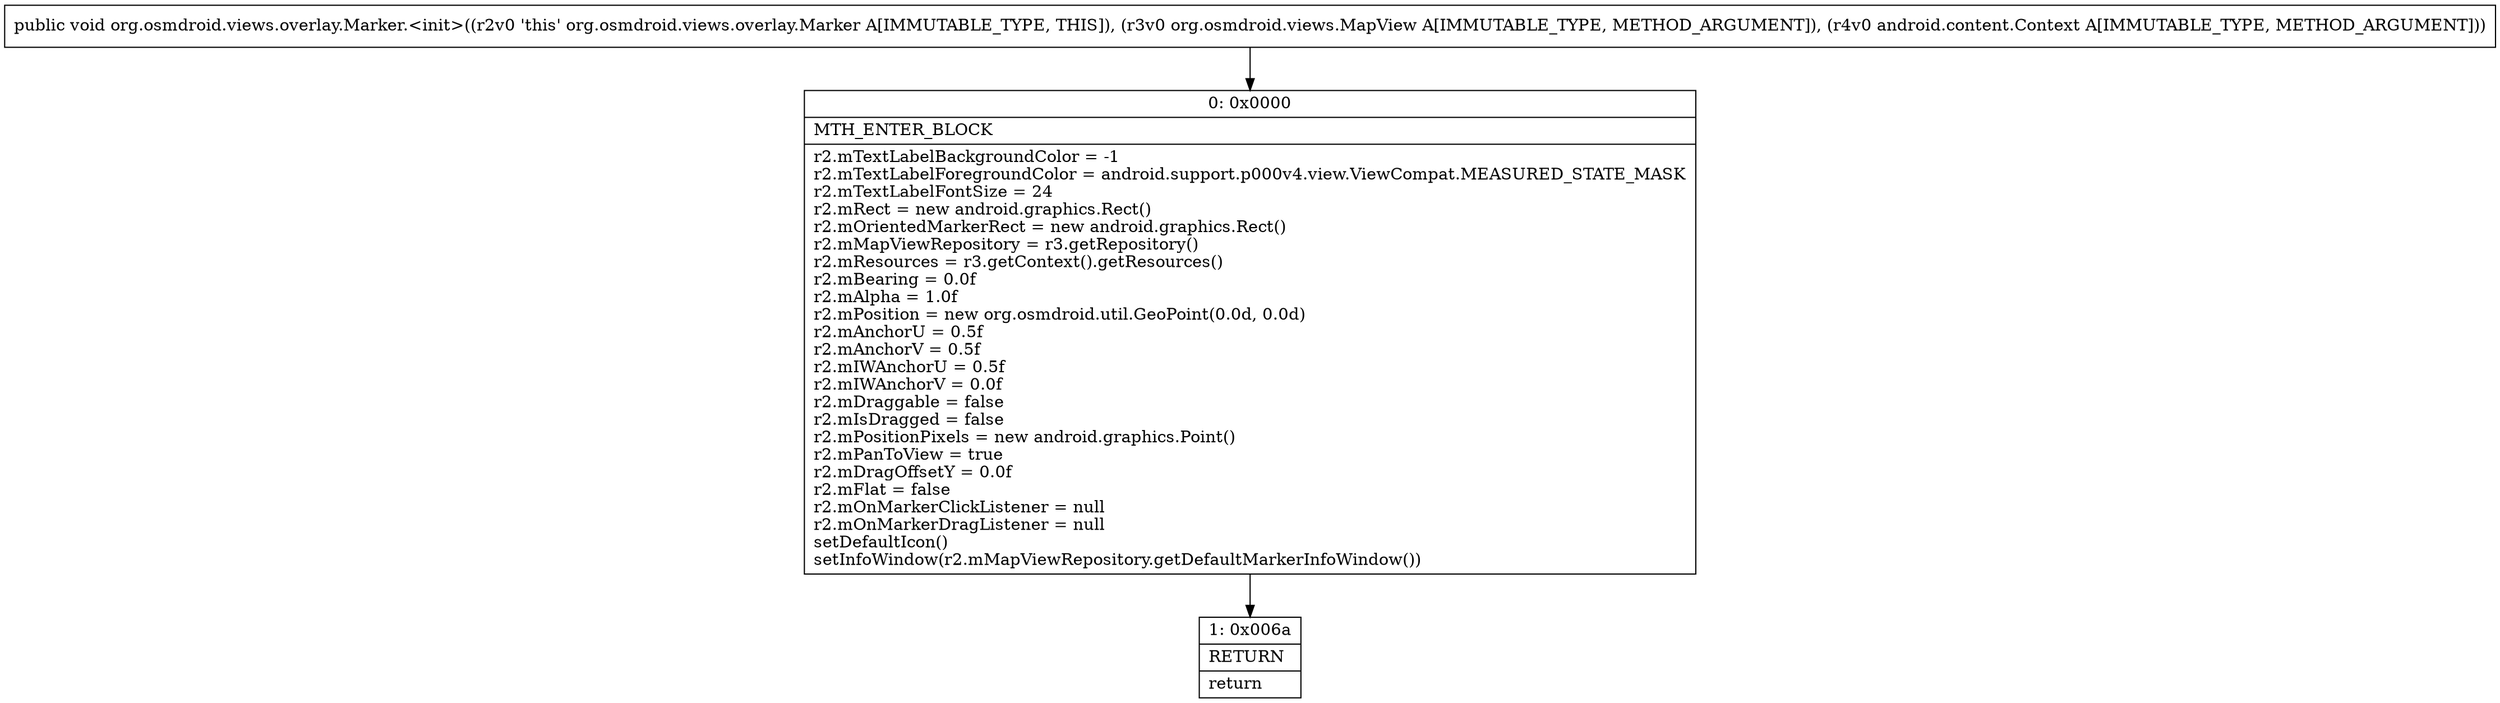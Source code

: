 digraph "CFG fororg.osmdroid.views.overlay.Marker.\<init\>(Lorg\/osmdroid\/views\/MapView;Landroid\/content\/Context;)V" {
Node_0 [shape=record,label="{0\:\ 0x0000|MTH_ENTER_BLOCK\l|r2.mTextLabelBackgroundColor = \-1\lr2.mTextLabelForegroundColor = android.support.p000v4.view.ViewCompat.MEASURED_STATE_MASK\lr2.mTextLabelFontSize = 24\lr2.mRect = new android.graphics.Rect()\lr2.mOrientedMarkerRect = new android.graphics.Rect()\lr2.mMapViewRepository = r3.getRepository()\lr2.mResources = r3.getContext().getResources()\lr2.mBearing = 0.0f\lr2.mAlpha = 1.0f\lr2.mPosition = new org.osmdroid.util.GeoPoint(0.0d, 0.0d)\lr2.mAnchorU = 0.5f\lr2.mAnchorV = 0.5f\lr2.mIWAnchorU = 0.5f\lr2.mIWAnchorV = 0.0f\lr2.mDraggable = false\lr2.mIsDragged = false\lr2.mPositionPixels = new android.graphics.Point()\lr2.mPanToView = true\lr2.mDragOffsetY = 0.0f\lr2.mFlat = false\lr2.mOnMarkerClickListener = null\lr2.mOnMarkerDragListener = null\lsetDefaultIcon()\lsetInfoWindow(r2.mMapViewRepository.getDefaultMarkerInfoWindow())\l}"];
Node_1 [shape=record,label="{1\:\ 0x006a|RETURN\l|return\l}"];
MethodNode[shape=record,label="{public void org.osmdroid.views.overlay.Marker.\<init\>((r2v0 'this' org.osmdroid.views.overlay.Marker A[IMMUTABLE_TYPE, THIS]), (r3v0 org.osmdroid.views.MapView A[IMMUTABLE_TYPE, METHOD_ARGUMENT]), (r4v0 android.content.Context A[IMMUTABLE_TYPE, METHOD_ARGUMENT])) }"];
MethodNode -> Node_0;
Node_0 -> Node_1;
}

